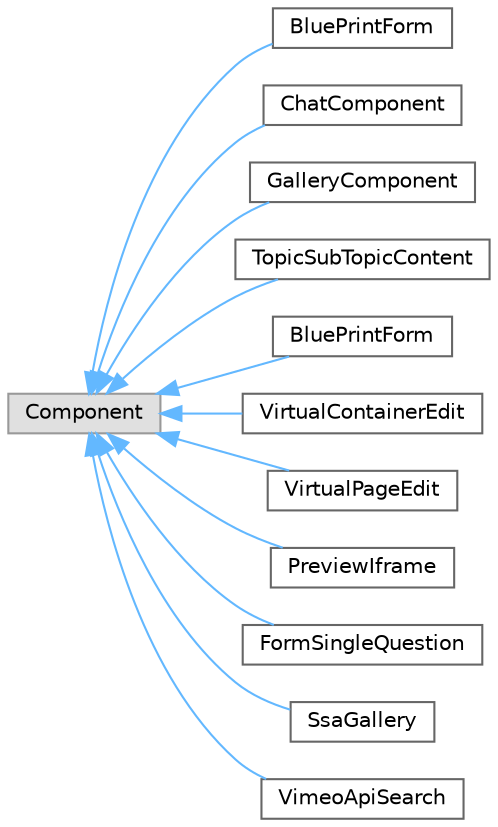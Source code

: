 digraph "Graphical Class Hierarchy"
{
 // LATEX_PDF_SIZE
  bgcolor="transparent";
  edge [fontname=Helvetica,fontsize=10,labelfontname=Helvetica,labelfontsize=10];
  node [fontname=Helvetica,fontsize=10,shape=box,height=0.2,width=0.4];
  rankdir="LR";
  Node0 [id="Node000000",label="Component",height=0.2,width=0.4,color="grey60", fillcolor="#E0E0E0", style="filled",tooltip=" "];
  Node0 -> Node1 [id="edge68_Node000000_Node000001",dir="back",color="steelblue1",style="solid",tooltip=" "];
  Node1 [id="Node000001",label="BluePrintForm",height=0.2,width=0.4,color="grey40", fillcolor="white", style="filled",URL="$class_app_1_1_http_1_1_livewire_1_1_blue_print_form.html",tooltip=" "];
  Node0 -> Node2 [id="edge69_Node000000_Node000002",dir="back",color="steelblue1",style="solid",tooltip=" "];
  Node2 [id="Node000002",label="ChatComponent",height=0.2,width=0.4,color="grey40", fillcolor="white", style="filled",URL="$class_app_1_1_http_1_1_livewire_1_1_chat_component.html",tooltip=" "];
  Node0 -> Node3 [id="edge70_Node000000_Node000003",dir="back",color="steelblue1",style="solid",tooltip=" "];
  Node3 [id="Node000003",label="GalleryComponent",height=0.2,width=0.4,color="grey40", fillcolor="white", style="filled",URL="$class_app_1_1_http_1_1_livewire_1_1_gallery_component.html",tooltip=" "];
  Node0 -> Node4 [id="edge71_Node000000_Node000004",dir="back",color="steelblue1",style="solid",tooltip=" "];
  Node4 [id="Node000004",label="TopicSubTopicContent",height=0.2,width=0.4,color="grey40", fillcolor="white", style="filled",URL="$class_app_1_1_http_1_1_livewire_1_1_global_content_1_1_topic_sub_topic_content.html",tooltip=" "];
  Node0 -> Node5 [id="edge72_Node000000_Node000005",dir="back",color="steelblue1",style="solid",tooltip=" "];
  Node5 [id="Node000005",label="BluePrintForm",height=0.2,width=0.4,color="grey40", fillcolor="white", style="filled",URL="$class_app_1_1_http_1_1_livewire_1_1_global_page_1_1_blue_print_form.html",tooltip=" "];
  Node0 -> Node6 [id="edge73_Node000000_Node000006",dir="back",color="steelblue1",style="solid",tooltip=" "];
  Node6 [id="Node000006",label="VirtualContainerEdit",height=0.2,width=0.4,color="grey40", fillcolor="white", style="filled",URL="$class_app_1_1_http_1_1_livewire_1_1_global_ssa_1_1_virtual_container_edit.html",tooltip=" "];
  Node0 -> Node7 [id="edge74_Node000000_Node000007",dir="back",color="steelblue1",style="solid",tooltip=" "];
  Node7 [id="Node000007",label="VirtualPageEdit",height=0.2,width=0.4,color="grey40", fillcolor="white", style="filled",URL="$class_app_1_1_http_1_1_livewire_1_1_global_ssa_1_1_virtual_page_edit.html",tooltip=" "];
  Node0 -> Node8 [id="edge75_Node000000_Node000008",dir="back",color="steelblue1",style="solid",tooltip=" "];
  Node8 [id="Node000008",label="PreviewIframe",height=0.2,width=0.4,color="grey40", fillcolor="white", style="filled",URL="$class_app_1_1_http_1_1_livewire_1_1_preview_iframe.html",tooltip=" "];
  Node0 -> Node9 [id="edge76_Node000000_Node000009",dir="back",color="steelblue1",style="solid",tooltip=" "];
  Node9 [id="Node000009",label="FormSingleQuestion",height=0.2,width=0.4,color="grey40", fillcolor="white", style="filled",URL="$class_app_1_1_http_1_1_livewire_1_1_site_form_1_1_form_single_question.html",tooltip=" "];
  Node0 -> Node10 [id="edge77_Node000000_Node000010",dir="back",color="steelblue1",style="solid",tooltip=" "];
  Node10 [id="Node000010",label="SsaGallery",height=0.2,width=0.4,color="grey40", fillcolor="white", style="filled",URL="$class_app_1_1_http_1_1_livewire_1_1_ssa_gallery.html",tooltip=" "];
  Node0 -> Node11 [id="edge78_Node000000_Node000011",dir="back",color="steelblue1",style="solid",tooltip=" "];
  Node11 [id="Node000011",label="VimeoApiSearch",height=0.2,width=0.4,color="grey40", fillcolor="white", style="filled",URL="$class_app_1_1_http_1_1_livewire_1_1_vimeo_api_search.html",tooltip=" "];
}
